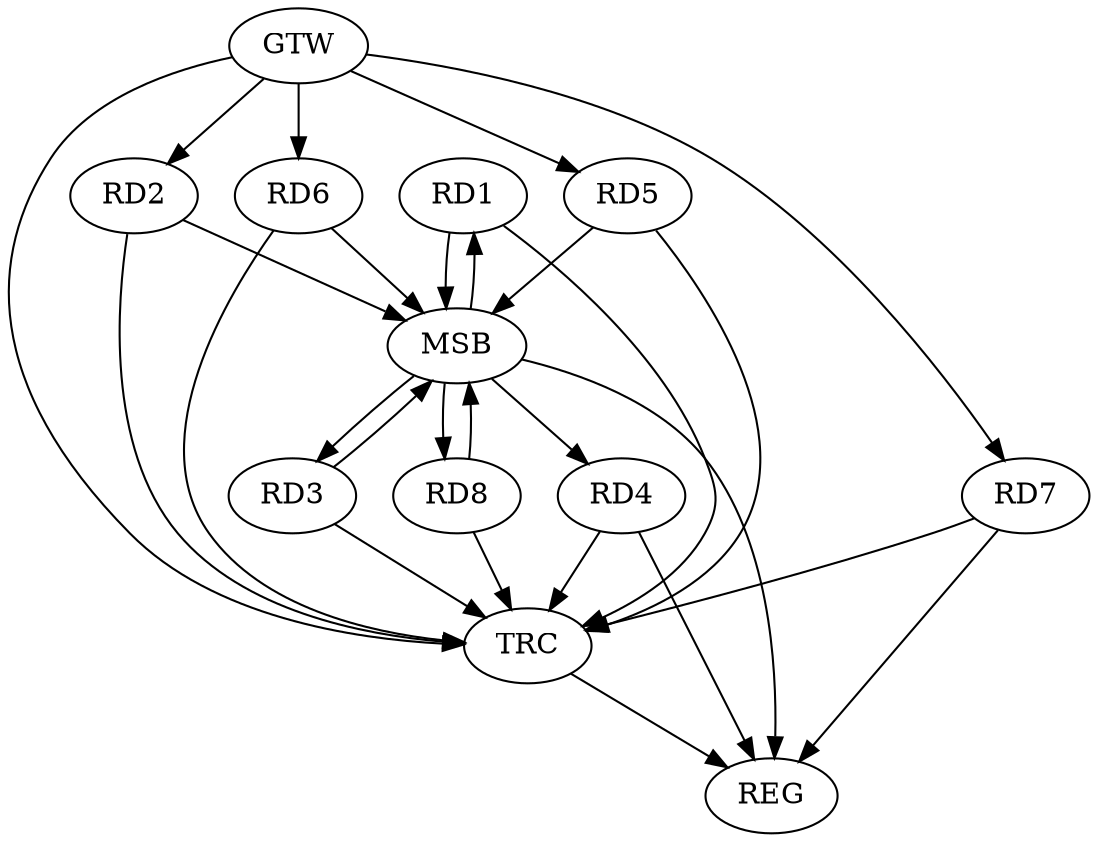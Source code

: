 strict digraph G {
  RD1 [ label="RD1" ];
  RD2 [ label="RD2" ];
  RD3 [ label="RD3" ];
  RD4 [ label="RD4" ];
  RD5 [ label="RD5" ];
  RD6 [ label="RD6" ];
  RD7 [ label="RD7" ];
  RD8 [ label="RD8" ];
  GTW [ label="GTW" ];
  REG [ label="REG" ];
  MSB [ label="MSB" ];
  TRC [ label="TRC" ];
  GTW -> RD2;
  GTW -> RD5;
  GTW -> RD6;
  GTW -> RD7;
  RD4 -> REG;
  RD7 -> REG;
  RD1 -> MSB;
  MSB -> RD3;
  MSB -> REG;
  RD2 -> MSB;
  MSB -> RD1;
  RD3 -> MSB;
  MSB -> RD4;
  MSB -> RD8;
  RD5 -> MSB;
  RD6 -> MSB;
  RD8 -> MSB;
  RD1 -> TRC;
  RD2 -> TRC;
  RD3 -> TRC;
  RD4 -> TRC;
  RD5 -> TRC;
  RD6 -> TRC;
  RD7 -> TRC;
  RD8 -> TRC;
  GTW -> TRC;
  TRC -> REG;
}
